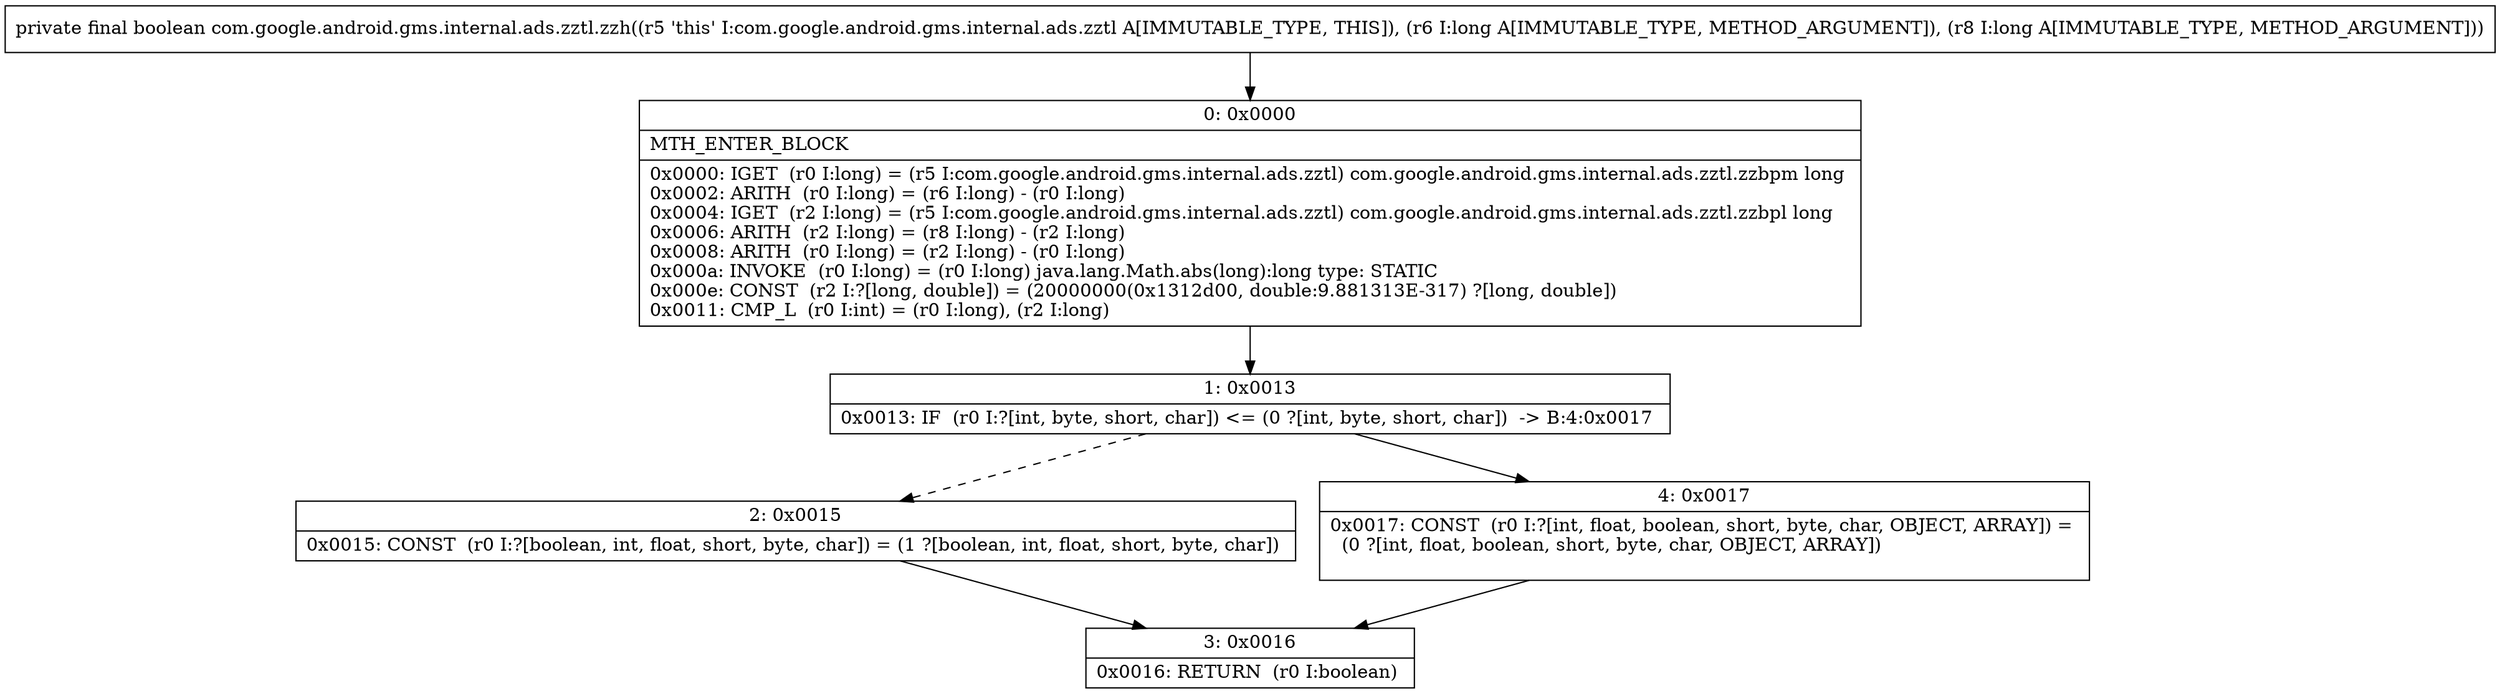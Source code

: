 digraph "CFG forcom.google.android.gms.internal.ads.zztl.zzh(JJ)Z" {
Node_0 [shape=record,label="{0\:\ 0x0000|MTH_ENTER_BLOCK\l|0x0000: IGET  (r0 I:long) = (r5 I:com.google.android.gms.internal.ads.zztl) com.google.android.gms.internal.ads.zztl.zzbpm long \l0x0002: ARITH  (r0 I:long) = (r6 I:long) \- (r0 I:long) \l0x0004: IGET  (r2 I:long) = (r5 I:com.google.android.gms.internal.ads.zztl) com.google.android.gms.internal.ads.zztl.zzbpl long \l0x0006: ARITH  (r2 I:long) = (r8 I:long) \- (r2 I:long) \l0x0008: ARITH  (r0 I:long) = (r2 I:long) \- (r0 I:long) \l0x000a: INVOKE  (r0 I:long) = (r0 I:long) java.lang.Math.abs(long):long type: STATIC \l0x000e: CONST  (r2 I:?[long, double]) = (20000000(0x1312d00, double:9.881313E\-317) ?[long, double]) \l0x0011: CMP_L  (r0 I:int) = (r0 I:long), (r2 I:long) \l}"];
Node_1 [shape=record,label="{1\:\ 0x0013|0x0013: IF  (r0 I:?[int, byte, short, char]) \<= (0 ?[int, byte, short, char])  \-\> B:4:0x0017 \l}"];
Node_2 [shape=record,label="{2\:\ 0x0015|0x0015: CONST  (r0 I:?[boolean, int, float, short, byte, char]) = (1 ?[boolean, int, float, short, byte, char]) \l}"];
Node_3 [shape=record,label="{3\:\ 0x0016|0x0016: RETURN  (r0 I:boolean) \l}"];
Node_4 [shape=record,label="{4\:\ 0x0017|0x0017: CONST  (r0 I:?[int, float, boolean, short, byte, char, OBJECT, ARRAY]) = \l  (0 ?[int, float, boolean, short, byte, char, OBJECT, ARRAY])\l \l}"];
MethodNode[shape=record,label="{private final boolean com.google.android.gms.internal.ads.zztl.zzh((r5 'this' I:com.google.android.gms.internal.ads.zztl A[IMMUTABLE_TYPE, THIS]), (r6 I:long A[IMMUTABLE_TYPE, METHOD_ARGUMENT]), (r8 I:long A[IMMUTABLE_TYPE, METHOD_ARGUMENT])) }"];
MethodNode -> Node_0;
Node_0 -> Node_1;
Node_1 -> Node_2[style=dashed];
Node_1 -> Node_4;
Node_2 -> Node_3;
Node_4 -> Node_3;
}

